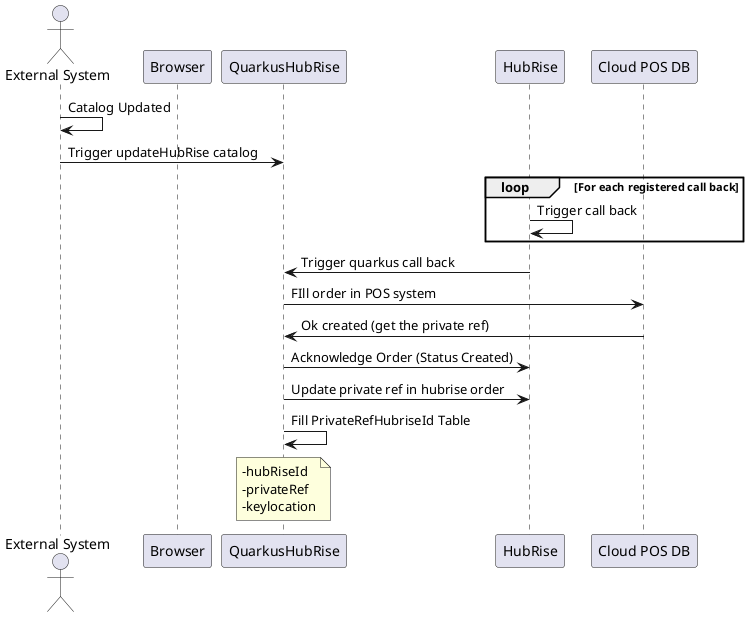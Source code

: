 @startuml
actor "External System" as User
participant Browser as Browser
participant QuarkusHubRise as Quarkus
participant HubRise as HR
participant "Cloud POS DB" as DB

User-> User: Catalog Updated
User -> Quarkus: Trigger updateHubRise catalog
loop For each registered call back
    HR -> HR: Trigger call back
end
HR -> Quarkus: Trigger quarkus call back
Quarkus -> DB: FIll order in POS system
DB -> Quarkus: Ok created (get the private ref)
Quarkus->HR: Acknowledge Order (Status Created)
Quarkus->HR: Update private ref in hubrise order
Quarkus->Quarkus: Fill PrivateRefHubriseId Table
note over Quarkus: -hubRiseId\n-privateRef\n-keylocation 

@enduml